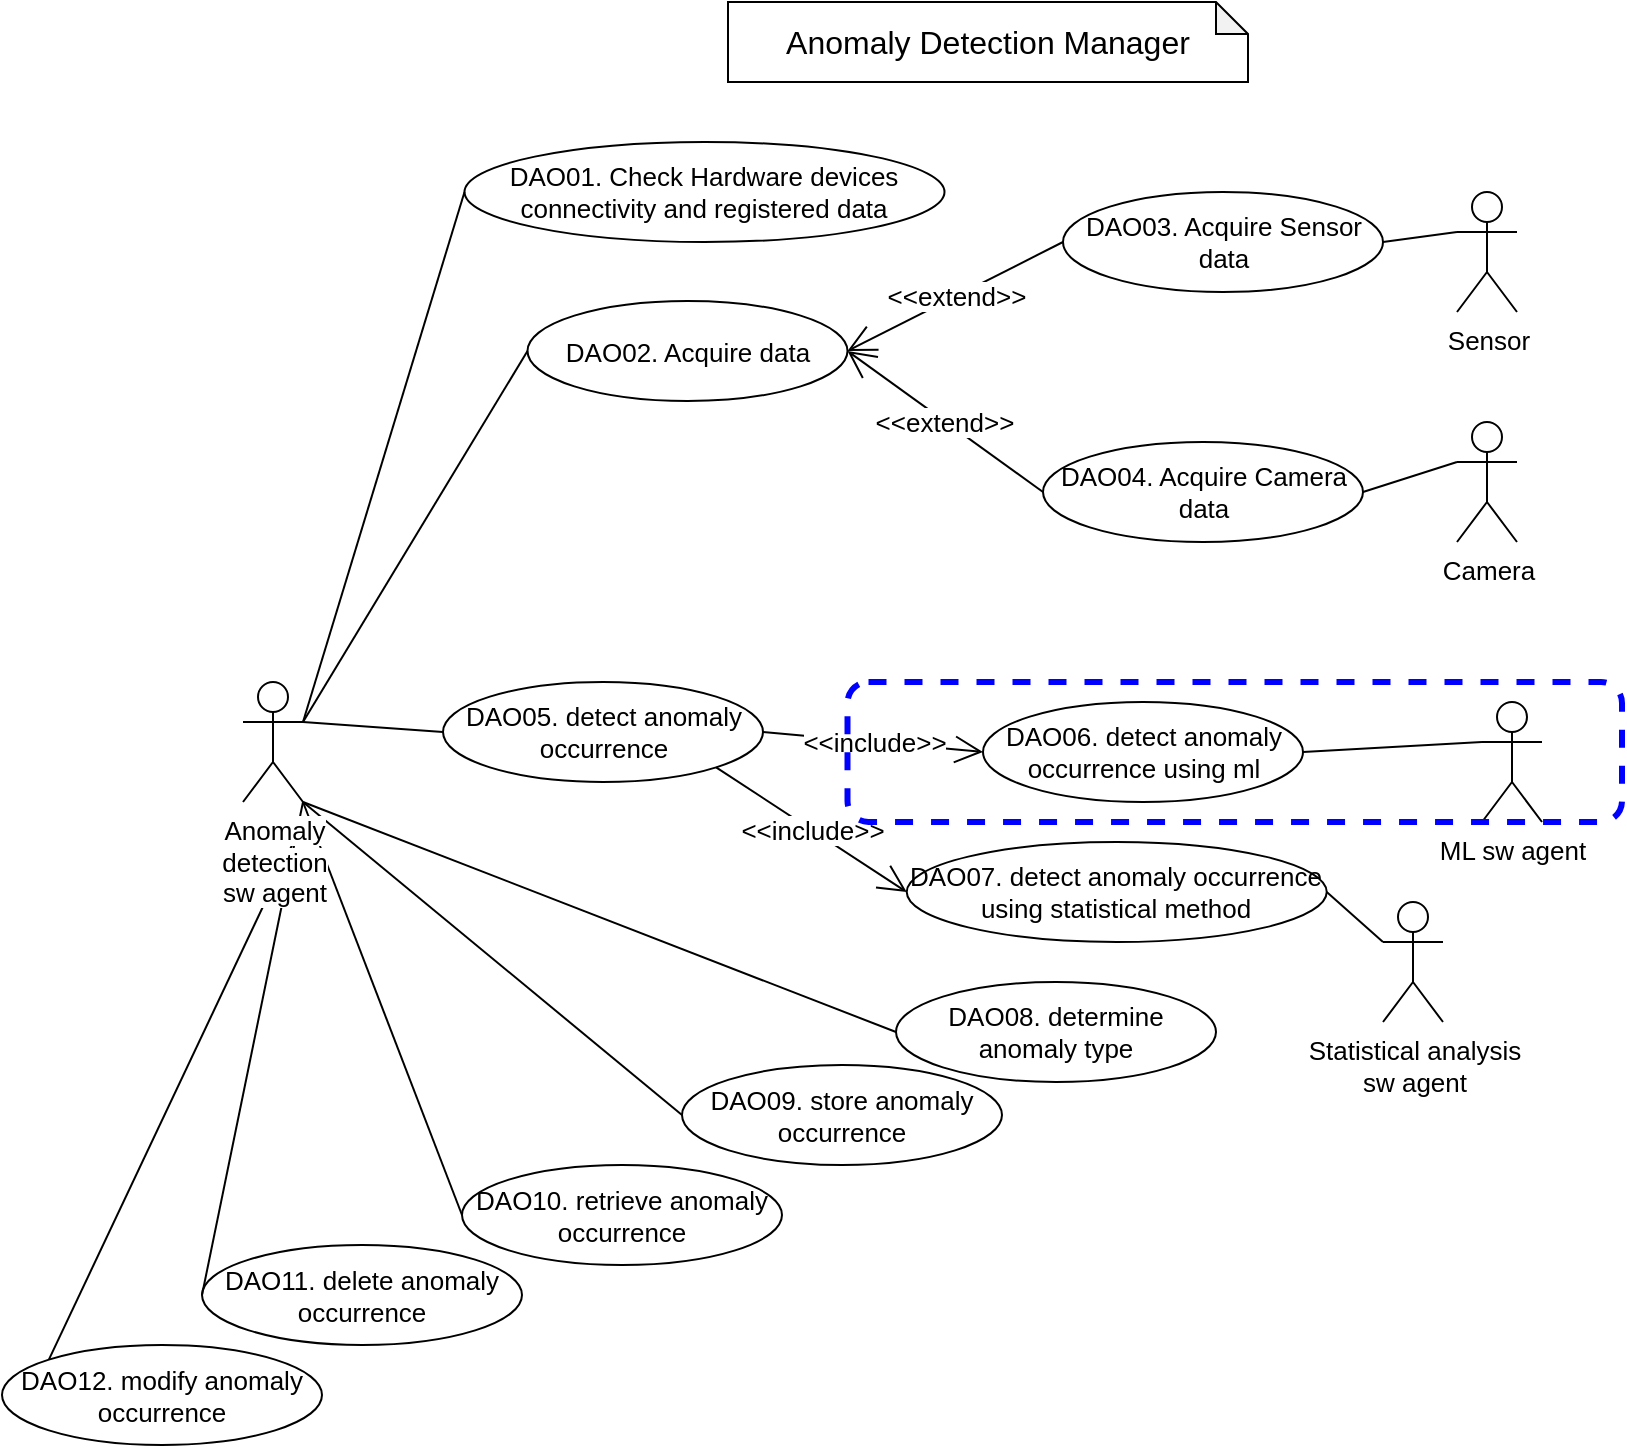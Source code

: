 <mxfile version="21.1.8" type="github">
  <diagram name="페이지-1" id="wbr9RBuPk6cA3em6U8mI">
    <mxGraphModel dx="2369" dy="-389" grid="1" gridSize="10" guides="1" tooltips="1" connect="1" arrows="1" fold="1" page="1" pageScale="1" pageWidth="827" pageHeight="1169" math="0" shadow="0">
      <root>
        <mxCell id="0" />
        <mxCell id="1" parent="0" />
        <mxCell id="sqfZXFbvWSECsiiVKAgS-1" value="DAO04. Acquire Camera data" style="ellipse;whiteSpace=wrap;html=1;fontSize=13;" vertex="1" parent="1">
          <mxGeometry x="60.5" y="2360" width="160" height="50" as="geometry" />
        </mxCell>
        <mxCell id="sqfZXFbvWSECsiiVKAgS-2" value="" style="endArrow=none;html=1;rounded=0;entryX=0;entryY=0.333;entryDx=0;entryDy=0;entryPerimeter=0;exitX=1;exitY=0.5;exitDx=0;exitDy=0;fontSize=13;" edge="1" parent="1" source="sqfZXFbvWSECsiiVKAgS-14" target="sqfZXFbvWSECsiiVKAgS-32">
          <mxGeometry width="50" height="50" relative="1" as="geometry">
            <mxPoint x="-199.5" y="2570" as="sourcePoint" />
            <mxPoint x="-28.5" y="2510" as="targetPoint" />
          </mxGeometry>
        </mxCell>
        <mxCell id="sqfZXFbvWSECsiiVKAgS-3" value="DAO01. Check Hardware devices connectivity and registered data" style="ellipse;whiteSpace=wrap;html=1;fontSize=13;" vertex="1" parent="1">
          <mxGeometry x="-228.75" y="2210" width="240" height="50" as="geometry" />
        </mxCell>
        <mxCell id="sqfZXFbvWSECsiiVKAgS-4" value="DAO02. Acquire data" style="ellipse;whiteSpace=wrap;html=1;fontSize=13;" vertex="1" parent="1">
          <mxGeometry x="-197.25" y="2289.5" width="160" height="50" as="geometry" />
        </mxCell>
        <mxCell id="sqfZXFbvWSECsiiVKAgS-5" value="DAO05. detect anomaly occurrence" style="ellipse;whiteSpace=wrap;html=1;fontSize=13;" vertex="1" parent="1">
          <mxGeometry x="-239.5" y="2480" width="160" height="50" as="geometry" />
        </mxCell>
        <mxCell id="sqfZXFbvWSECsiiVKAgS-6" value="" style="endArrow=none;html=1;rounded=0;entryX=0;entryY=0.5;entryDx=0;entryDy=0;exitX=1;exitY=0.333;exitDx=0;exitDy=0;exitPerimeter=0;fontSize=13;" edge="1" parent="1" source="sqfZXFbvWSECsiiVKAgS-27" target="sqfZXFbvWSECsiiVKAgS-3">
          <mxGeometry width="50" height="50" relative="1" as="geometry">
            <mxPoint x="-289.5" y="2480" as="sourcePoint" />
            <mxPoint x="-196.5" y="2435" as="targetPoint" />
          </mxGeometry>
        </mxCell>
        <mxCell id="sqfZXFbvWSECsiiVKAgS-7" value="DAO03. Acquire Sensor data" style="ellipse;whiteSpace=wrap;html=1;fontSize=13;" vertex="1" parent="1">
          <mxGeometry x="70.5" y="2235" width="160" height="50" as="geometry" />
        </mxCell>
        <mxCell id="sqfZXFbvWSECsiiVKAgS-8" value="Sensor" style="shape=umlActor;verticalLabelPosition=bottom;verticalAlign=top;html=1;outlineConnect=0;fontSize=13;" vertex="1" parent="1">
          <mxGeometry x="267.5" y="2235" width="30" height="60" as="geometry" />
        </mxCell>
        <mxCell id="sqfZXFbvWSECsiiVKAgS-9" value="" style="endArrow=none;html=1;rounded=0;exitX=0;exitY=0.333;exitDx=0;exitDy=0;exitPerimeter=0;entryX=1;entryY=0.5;entryDx=0;entryDy=0;fontSize=13;" edge="1" parent="1" source="sqfZXFbvWSECsiiVKAgS-8" target="sqfZXFbvWSECsiiVKAgS-7">
          <mxGeometry width="50" height="50" relative="1" as="geometry">
            <mxPoint x="180.5" y="2590" as="sourcePoint" />
            <mxPoint x="370.5" y="2310" as="targetPoint" />
          </mxGeometry>
        </mxCell>
        <mxCell id="sqfZXFbvWSECsiiVKAgS-10" value="DAO10. retrieve anomaly occurrence" style="ellipse;whiteSpace=wrap;html=1;fontSize=13;" vertex="1" parent="1">
          <mxGeometry x="-230" y="2721.5" width="160" height="50" as="geometry" />
        </mxCell>
        <mxCell id="sqfZXFbvWSECsiiVKAgS-11" value="DAO11. delete anomaly occurrence" style="ellipse;whiteSpace=wrap;html=1;fontSize=13;" vertex="1" parent="1">
          <mxGeometry x="-360" y="2761.5" width="160" height="50" as="geometry" />
        </mxCell>
        <mxCell id="sqfZXFbvWSECsiiVKAgS-12" value="DAO12. modify anomaly occurrence" style="ellipse;whiteSpace=wrap;html=1;fontSize=13;" vertex="1" parent="1">
          <mxGeometry x="-460" y="2811.5" width="160" height="50" as="geometry" />
        </mxCell>
        <mxCell id="sqfZXFbvWSECsiiVKAgS-13" value="" style="endArrow=none;html=1;rounded=0;entryX=0;entryY=0.5;entryDx=0;entryDy=0;exitX=1;exitY=0.333;exitDx=0;exitDy=0;exitPerimeter=0;fontSize=13;" edge="1" parent="1" source="sqfZXFbvWSECsiiVKAgS-27" target="sqfZXFbvWSECsiiVKAgS-4">
          <mxGeometry width="50" height="50" relative="1" as="geometry">
            <mxPoint x="-389.5" y="2330" as="sourcePoint" />
            <mxPoint x="-169.5" y="2235" as="targetPoint" />
          </mxGeometry>
        </mxCell>
        <mxCell id="sqfZXFbvWSECsiiVKAgS-14" value="DAO07. detect anomaly occurrence using statistical method" style="ellipse;whiteSpace=wrap;html=1;fontSize=13;" vertex="1" parent="1">
          <mxGeometry x="-7.63" y="2560" width="210" height="50" as="geometry" />
        </mxCell>
        <mxCell id="sqfZXFbvWSECsiiVKAgS-15" value="&amp;lt;&amp;lt;include&amp;gt;&amp;gt;" style="endArrow=none;endSize=16;endFill=0;html=1;rounded=0;exitX=0;exitY=0.5;exitDx=0;exitDy=0;entryX=1;entryY=0.5;entryDx=0;entryDy=0;startArrow=open;startFill=0;startSize=12;fontSize=13;" edge="1" parent="1" source="sqfZXFbvWSECsiiVKAgS-30" target="sqfZXFbvWSECsiiVKAgS-5">
          <mxGeometry width="160" relative="1" as="geometry">
            <mxPoint x="100.5" y="2505" as="sourcePoint" />
            <mxPoint x="260.5" y="2505" as="targetPoint" />
          </mxGeometry>
        </mxCell>
        <mxCell id="sqfZXFbvWSECsiiVKAgS-16" value="&amp;lt;&amp;lt;include&amp;gt;&amp;gt;" style="endArrow=none;endSize=16;endFill=0;html=1;rounded=0;exitX=0;exitY=0.5;exitDx=0;exitDy=0;entryX=1;entryY=1;entryDx=0;entryDy=0;startArrow=open;startFill=0;startSize=12;fontSize=13;" edge="1" parent="1" source="sqfZXFbvWSECsiiVKAgS-14" target="sqfZXFbvWSECsiiVKAgS-5">
          <mxGeometry width="160" relative="1" as="geometry">
            <mxPoint x="100.5" y="2473" as="sourcePoint" />
            <mxPoint x="-27.5" y="2470" as="targetPoint" />
          </mxGeometry>
        </mxCell>
        <mxCell id="sqfZXFbvWSECsiiVKAgS-17" value="&amp;lt;&amp;lt;extend&amp;gt;&amp;gt;" style="endArrow=open;endSize=12;endFill=0;html=1;rounded=0;exitX=0;exitY=0.5;exitDx=0;exitDy=0;entryX=1;entryY=0.5;entryDx=0;entryDy=0;fontSize=13;" edge="1" parent="1" source="sqfZXFbvWSECsiiVKAgS-7" target="sqfZXFbvWSECsiiVKAgS-4">
          <mxGeometry width="160" relative="1" as="geometry">
            <mxPoint x="120.5" y="2548" as="sourcePoint" />
            <mxPoint x="-7.5" y="2545" as="targetPoint" />
          </mxGeometry>
        </mxCell>
        <mxCell id="sqfZXFbvWSECsiiVKAgS-18" value="&amp;lt;&amp;lt;extend&amp;gt;&amp;gt;" style="endArrow=open;endSize=12;endFill=0;html=1;rounded=0;exitX=0;exitY=0.5;exitDx=0;exitDy=0;entryX=1;entryY=0.5;entryDx=0;entryDy=0;fontSize=13;" edge="1" parent="1" source="sqfZXFbvWSECsiiVKAgS-1" target="sqfZXFbvWSECsiiVKAgS-4">
          <mxGeometry width="160" relative="1" as="geometry">
            <mxPoint x="120.5" y="2548" as="sourcePoint" />
            <mxPoint x="-7.5" y="2545" as="targetPoint" />
          </mxGeometry>
        </mxCell>
        <mxCell id="sqfZXFbvWSECsiiVKAgS-19" value="" style="endArrow=none;html=1;rounded=0;entryX=0;entryY=0.5;entryDx=0;entryDy=0;exitX=1;exitY=0.333;exitDx=0;exitDy=0;exitPerimeter=0;fontSize=13;" edge="1" parent="1" source="sqfZXFbvWSECsiiVKAgS-27" target="sqfZXFbvWSECsiiVKAgS-5">
          <mxGeometry width="50" height="50" relative="1" as="geometry">
            <mxPoint x="-399.5" y="2510" as="sourcePoint" />
            <mxPoint x="-208.5" y="2550" as="targetPoint" />
          </mxGeometry>
        </mxCell>
        <mxCell id="sqfZXFbvWSECsiiVKAgS-20" value="" style="endArrow=none;html=1;rounded=0;entryX=0;entryY=0.5;entryDx=0;entryDy=0;fontSize=13;exitX=1;exitY=1;exitDx=0;exitDy=0;exitPerimeter=0;" edge="1" parent="1" source="sqfZXFbvWSECsiiVKAgS-27" target="sqfZXFbvWSECsiiVKAgS-21">
          <mxGeometry width="50" height="50" relative="1" as="geometry">
            <mxPoint x="-279.5" y="2560" as="sourcePoint" />
            <mxPoint x="0.5" y="2784" as="targetPoint" />
          </mxGeometry>
        </mxCell>
        <mxCell id="sqfZXFbvWSECsiiVKAgS-21" value="DAO08. determine &lt;br style=&quot;font-size: 13px;&quot;&gt;anomaly type" style="ellipse;whiteSpace=wrap;html=1;fontSize=13;" vertex="1" parent="1">
          <mxGeometry x="-13" y="2630" width="160" height="50" as="geometry" />
        </mxCell>
        <mxCell id="sqfZXFbvWSECsiiVKAgS-22" value="DAO09. store anomaly occurrence" style="ellipse;whiteSpace=wrap;html=1;fontSize=13;" vertex="1" parent="1">
          <mxGeometry x="-120" y="2671.5" width="160" height="50" as="geometry" />
        </mxCell>
        <mxCell id="sqfZXFbvWSECsiiVKAgS-23" value="" style="endArrow=none;html=1;rounded=0;entryX=0;entryY=0.5;entryDx=0;entryDy=0;fontSize=13;exitX=1;exitY=1;exitDx=0;exitDy=0;exitPerimeter=0;" edge="1" parent="1" source="sqfZXFbvWSECsiiVKAgS-27" target="sqfZXFbvWSECsiiVKAgS-22">
          <mxGeometry width="50" height="50" relative="1" as="geometry">
            <mxPoint x="-279.5" y="2560" as="sourcePoint" />
            <mxPoint x="-112.5" y="2665" as="targetPoint" />
          </mxGeometry>
        </mxCell>
        <mxCell id="sqfZXFbvWSECsiiVKAgS-24" value="" style="endArrow=none;html=1;rounded=0;entryX=0;entryY=0.5;entryDx=0;entryDy=0;fontSize=13;exitX=1;exitY=1;exitDx=0;exitDy=0;exitPerimeter=0;" edge="1" parent="1" source="sqfZXFbvWSECsiiVKAgS-27" target="sqfZXFbvWSECsiiVKAgS-10">
          <mxGeometry width="50" height="50" relative="1" as="geometry">
            <mxPoint x="-279.5" y="2560" as="sourcePoint" />
            <mxPoint x="-132.5" y="2735" as="targetPoint" />
          </mxGeometry>
        </mxCell>
        <mxCell id="sqfZXFbvWSECsiiVKAgS-25" value="" style="endArrow=none;html=1;rounded=0;entryX=0;entryY=0.5;entryDx=0;entryDy=0;fontSize=13;exitX=1;exitY=1;exitDx=0;exitDy=0;exitPerimeter=0;" edge="1" parent="1" source="sqfZXFbvWSECsiiVKAgS-27" target="sqfZXFbvWSECsiiVKAgS-11">
          <mxGeometry width="50" height="50" relative="1" as="geometry">
            <mxPoint x="-269.5" y="2570" as="sourcePoint" />
            <mxPoint x="-149.5" y="2805" as="targetPoint" />
          </mxGeometry>
        </mxCell>
        <mxCell id="sqfZXFbvWSECsiiVKAgS-26" value="" style="endArrow=none;html=1;rounded=0;entryX=0;entryY=0;entryDx=0;entryDy=0;fontSize=13;" edge="1" parent="1" target="sqfZXFbvWSECsiiVKAgS-12">
          <mxGeometry width="50" height="50" relative="1" as="geometry">
            <mxPoint x="-309.5" y="2550" as="sourcePoint" />
            <mxPoint x="-199.5" y="2865" as="targetPoint" />
          </mxGeometry>
        </mxCell>
        <mxCell id="sqfZXFbvWSECsiiVKAgS-27" value="&lt;span style=&quot;background-color: rgb(255, 255, 255);&quot;&gt;Anomaly &lt;br&gt;detection&lt;br style=&quot;font-size: 13px;&quot;&gt;sw agent&lt;/span&gt;" style="shape=umlActor;verticalLabelPosition=bottom;verticalAlign=top;html=1;outlineConnect=0;fontSize=13;" vertex="1" parent="1">
          <mxGeometry x="-339.5" y="2480" width="30" height="60" as="geometry" />
        </mxCell>
        <mxCell id="sqfZXFbvWSECsiiVKAgS-28" value="Camera" style="shape=umlActor;verticalLabelPosition=bottom;verticalAlign=top;html=1;outlineConnect=0;fontSize=13;" vertex="1" parent="1">
          <mxGeometry x="267.5" y="2350" width="30" height="60" as="geometry" />
        </mxCell>
        <mxCell id="sqfZXFbvWSECsiiVKAgS-29" value="" style="endArrow=none;html=1;rounded=0;exitX=0;exitY=0.333;exitDx=0;exitDy=0;exitPerimeter=0;entryX=1;entryY=0.5;entryDx=0;entryDy=0;fontSize=13;" edge="1" parent="1" source="sqfZXFbvWSECsiiVKAgS-28" target="sqfZXFbvWSECsiiVKAgS-1">
          <mxGeometry width="50" height="50" relative="1" as="geometry">
            <mxPoint x="181.5" y="2360" as="sourcePoint" />
            <mxPoint x="460.5" y="2410" as="targetPoint" />
          </mxGeometry>
        </mxCell>
        <mxCell id="sqfZXFbvWSECsiiVKAgS-30" value="DAO06. detect anomaly occurrence using ml" style="ellipse;whiteSpace=wrap;html=1;fontSize=13;" vertex="1" parent="1">
          <mxGeometry x="30.5" y="2490" width="160" height="50" as="geometry" />
        </mxCell>
        <mxCell id="sqfZXFbvWSECsiiVKAgS-31" value="" style="endArrow=none;html=1;rounded=0;entryX=1;entryY=0.5;entryDx=0;entryDy=0;exitX=0;exitY=0.333;exitDx=0;exitDy=0;exitPerimeter=0;fontSize=13;" edge="1" parent="1" source="sqfZXFbvWSECsiiVKAgS-33" target="sqfZXFbvWSECsiiVKAgS-30">
          <mxGeometry width="50" height="50" relative="1" as="geometry">
            <mxPoint x="342.75" y="2440" as="sourcePoint" />
            <mxPoint x="-28.5" y="2510" as="targetPoint" />
          </mxGeometry>
        </mxCell>
        <mxCell id="sqfZXFbvWSECsiiVKAgS-32" value="Statistical analysis&lt;br style=&quot;font-size: 13px;&quot;&gt;sw agent" style="shape=umlActor;verticalLabelPosition=bottom;verticalAlign=top;html=1;outlineConnect=0;fontSize=13;" vertex="1" parent="1">
          <mxGeometry x="230.5" y="2590" width="30" height="60" as="geometry" />
        </mxCell>
        <mxCell id="sqfZXFbvWSECsiiVKAgS-33" value="ML sw agent" style="shape=umlActor;verticalLabelPosition=bottom;verticalAlign=top;html=1;outlineConnect=0;fontSize=13;" vertex="1" parent="1">
          <mxGeometry x="280" y="2490" width="30" height="60" as="geometry" />
        </mxCell>
        <mxCell id="sqfZXFbvWSECsiiVKAgS-34" value="&lt;font style=&quot;font-size: 16px;&quot;&gt;Anomaly Detection Manager&lt;/font&gt;" style="shape=note;whiteSpace=wrap;html=1;backgroundOutline=1;darkOpacity=0.05;size=16;" vertex="1" parent="1">
          <mxGeometry x="-97" y="2140" width="260" height="40" as="geometry" />
        </mxCell>
        <mxCell id="sqfZXFbvWSECsiiVKAgS-36" value="" style="rounded=1;whiteSpace=wrap;html=1;fillColor=none;strokeColor=#0000ff;dashed=1;strokeWidth=3;" vertex="1" parent="1">
          <mxGeometry x="-37.25" y="2480" width="387.25" height="70" as="geometry" />
        </mxCell>
      </root>
    </mxGraphModel>
  </diagram>
</mxfile>
